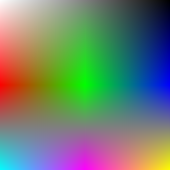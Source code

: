 size(3cm,0);

pen[][] p={{rgb(white),rgb(grey),rgb(black)},
    {red,green,blue},
    {cyan,magenta,yellow}};

latticeshade(unitsquare,p);
